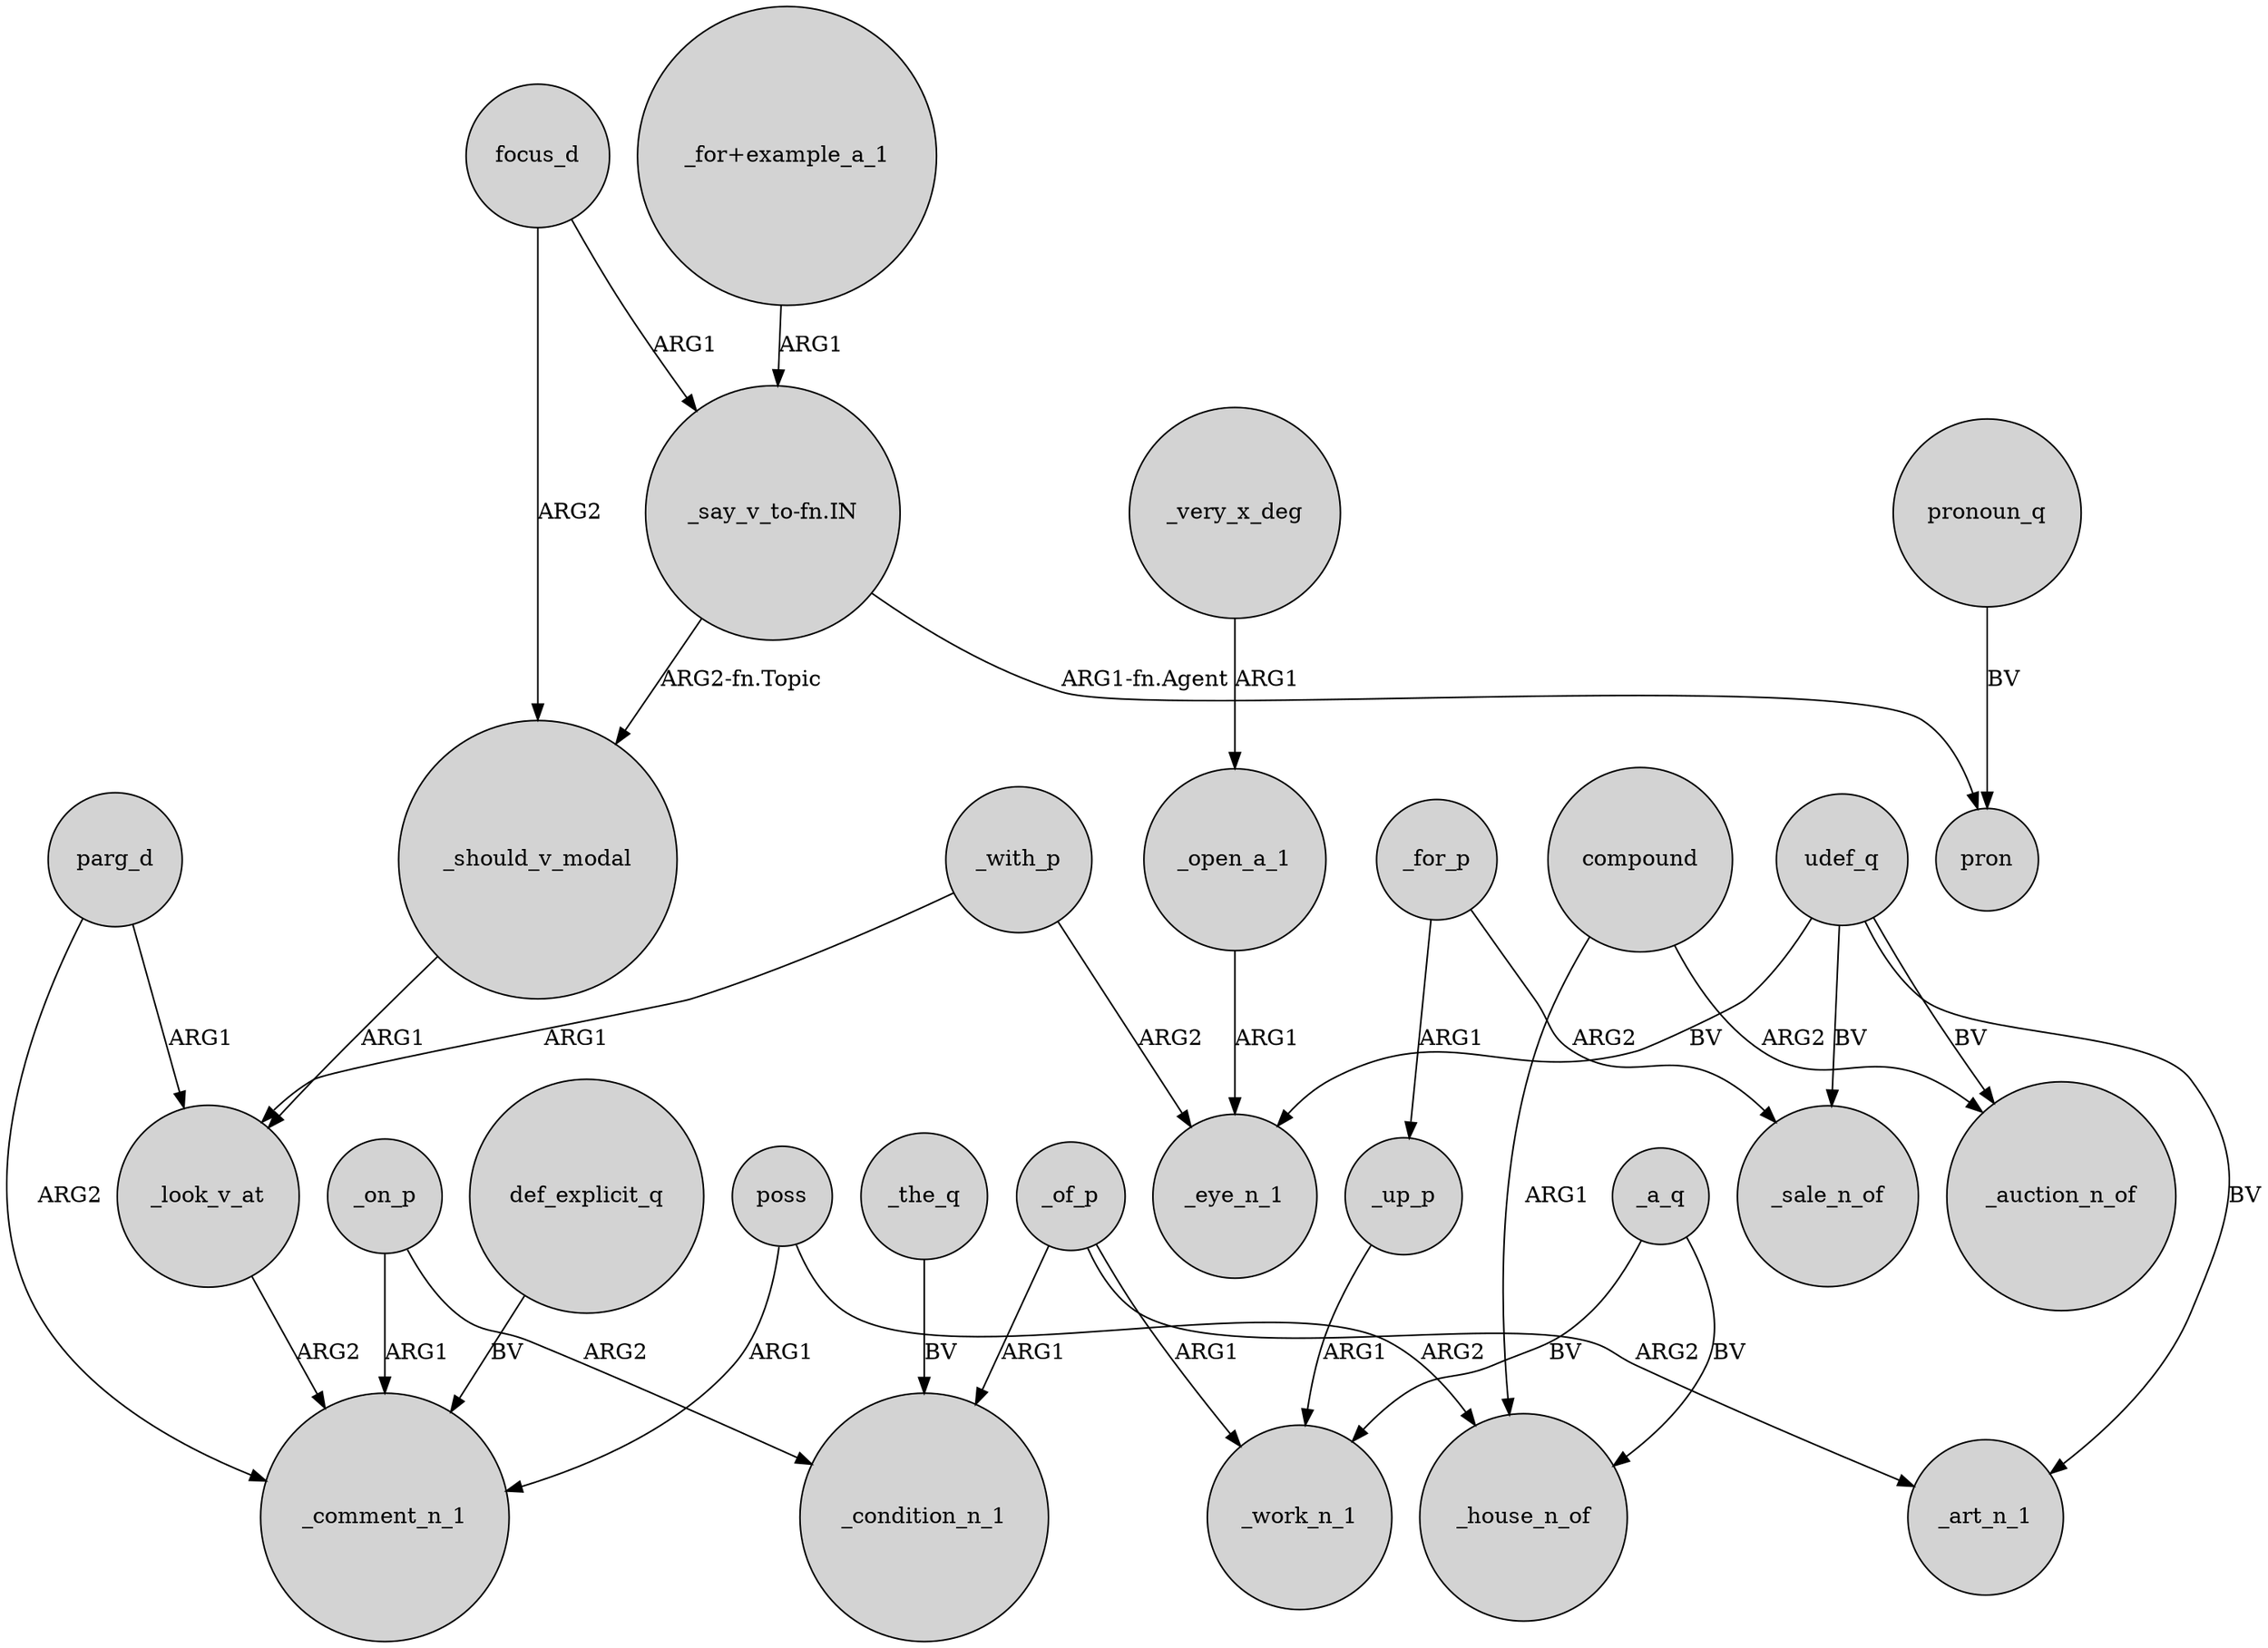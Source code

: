 digraph {
	node [shape=circle style=filled]
	poss -> _comment_n_1 [label=ARG1]
	_on_p -> _comment_n_1 [label=ARG1]
	_of_p -> _work_n_1 [label=ARG1]
	_look_v_at -> _comment_n_1 [label=ARG2]
	_of_p -> _condition_n_1 [label=ARG1]
	udef_q -> _art_n_1 [label=BV]
	_the_q -> _condition_n_1 [label=BV]
	focus_d -> _should_v_modal [label=ARG2]
	_a_q -> _work_n_1 [label=BV]
	_for_p -> _sale_n_of [label=ARG2]
	_on_p -> _condition_n_1 [label=ARG2]
	compound -> _auction_n_of [label=ARG2]
	udef_q -> _auction_n_of [label=BV]
	udef_q -> _eye_n_1 [label=BV]
	poss -> _house_n_of [label=ARG2]
	parg_d -> _comment_n_1 [label=ARG2]
	"_say_v_to-fn.IN" -> _should_v_modal [label="ARG2-fn.Topic"]
	pronoun_q -> pron [label=BV]
	_a_q -> _house_n_of [label=BV]
	parg_d -> _look_v_at [label=ARG1]
	compound -> _house_n_of [label=ARG1]
	_up_p -> _work_n_1 [label=ARG1]
	def_explicit_q -> _comment_n_1 [label=BV]
	_should_v_modal -> _look_v_at [label=ARG1]
	udef_q -> _sale_n_of [label=BV]
	_very_x_deg -> _open_a_1 [label=ARG1]
	_open_a_1 -> _eye_n_1 [label=ARG1]
	"_say_v_to-fn.IN" -> pron [label="ARG1-fn.Agent"]
	"_for+example_a_1" -> "_say_v_to-fn.IN" [label=ARG1]
	_with_p -> _eye_n_1 [label=ARG2]
	_for_p -> _up_p [label=ARG1]
	_with_p -> _look_v_at [label=ARG1]
	_of_p -> _art_n_1 [label=ARG2]
	focus_d -> "_say_v_to-fn.IN" [label=ARG1]
}
